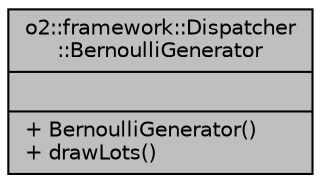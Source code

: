 digraph "o2::framework::Dispatcher::BernoulliGenerator"
{
 // INTERACTIVE_SVG=YES
  bgcolor="transparent";
  edge [fontname="Helvetica",fontsize="10",labelfontname="Helvetica",labelfontsize="10"];
  node [fontname="Helvetica",fontsize="10",shape=record];
  Node1 [label="{o2::framework::Dispatcher\l::BernoulliGenerator\n||+ BernoulliGenerator()\l+ drawLots()\l}",height=0.2,width=0.4,color="black", fillcolor="grey75", style="filled" fontcolor="black"];
}
